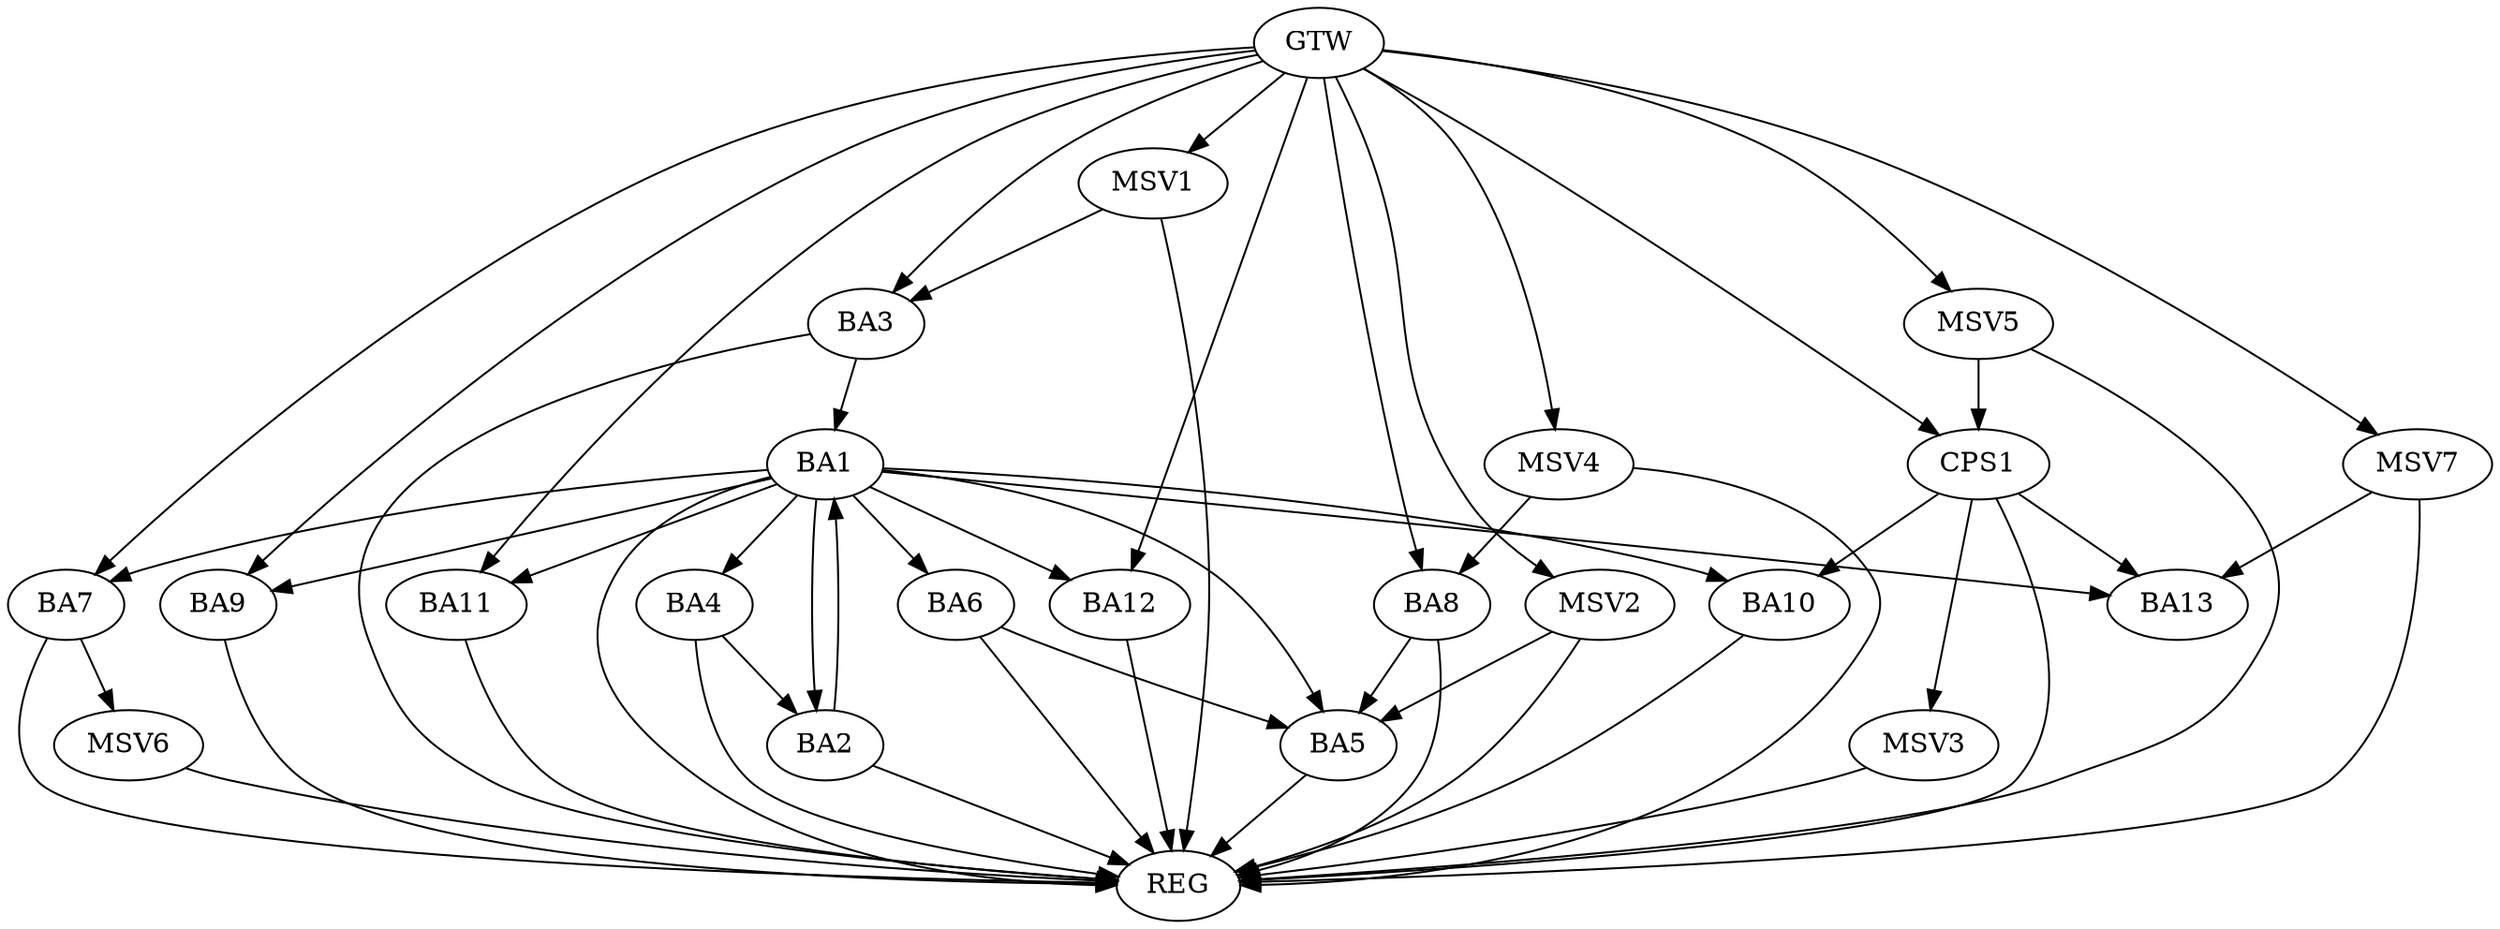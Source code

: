 strict digraph G {
  BA1 [ label="BA1" ];
  BA2 [ label="BA2" ];
  BA3 [ label="BA3" ];
  BA4 [ label="BA4" ];
  BA5 [ label="BA5" ];
  BA6 [ label="BA6" ];
  BA7 [ label="BA7" ];
  BA8 [ label="BA8" ];
  BA9 [ label="BA9" ];
  BA10 [ label="BA10" ];
  BA11 [ label="BA11" ];
  BA12 [ label="BA12" ];
  BA13 [ label="BA13" ];
  CPS1 [ label="CPS1" ];
  GTW [ label="GTW" ];
  REG [ label="REG" ];
  MSV1 [ label="MSV1" ];
  MSV2 [ label="MSV2" ];
  MSV3 [ label="MSV3" ];
  MSV4 [ label="MSV4" ];
  MSV5 [ label="MSV5" ];
  MSV6 [ label="MSV6" ];
  MSV7 [ label="MSV7" ];
  BA1 -> BA2;
  BA2 -> BA1;
  BA3 -> BA1;
  BA4 -> BA2;
  BA6 -> BA5;
  BA8 -> BA5;
  CPS1 -> BA13;
  CPS1 -> BA10;
  GTW -> BA3;
  GTW -> BA7;
  GTW -> BA8;
  GTW -> BA9;
  GTW -> BA11;
  GTW -> BA12;
  GTW -> CPS1;
  BA1 -> REG;
  BA2 -> REG;
  BA3 -> REG;
  BA4 -> REG;
  BA5 -> REG;
  BA6 -> REG;
  BA7 -> REG;
  BA8 -> REG;
  BA9 -> REG;
  BA10 -> REG;
  BA11 -> REG;
  BA12 -> REG;
  CPS1 -> REG;
  BA1 -> BA11;
  BA1 -> BA6;
  BA1 -> BA10;
  BA1 -> BA12;
  BA1 -> BA5;
  BA1 -> BA13;
  BA1 -> BA4;
  BA1 -> BA9;
  BA1 -> BA7;
  MSV1 -> BA3;
  GTW -> MSV1;
  MSV1 -> REG;
  MSV2 -> BA5;
  GTW -> MSV2;
  MSV2 -> REG;
  CPS1 -> MSV3;
  MSV3 -> REG;
  MSV4 -> BA8;
  GTW -> MSV4;
  MSV4 -> REG;
  MSV5 -> CPS1;
  GTW -> MSV5;
  MSV5 -> REG;
  BA7 -> MSV6;
  MSV6 -> REG;
  MSV7 -> BA13;
  GTW -> MSV7;
  MSV7 -> REG;
}
